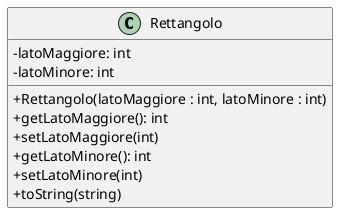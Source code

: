 @startuml
'https://plantuml.com/class-diagram

skinparam classAttributeIconSize 0
class Rettangolo {
 -latoMaggiore: int
 -latoMinore: int
 +Rettangolo(latoMaggiore : int, latoMinore : int)
 +getLatoMaggiore(): int
 +setLatoMaggiore(int)
 +getLatoMinore(): int
 +setLatoMinore(int)
 +toString(string)
}
@enduml